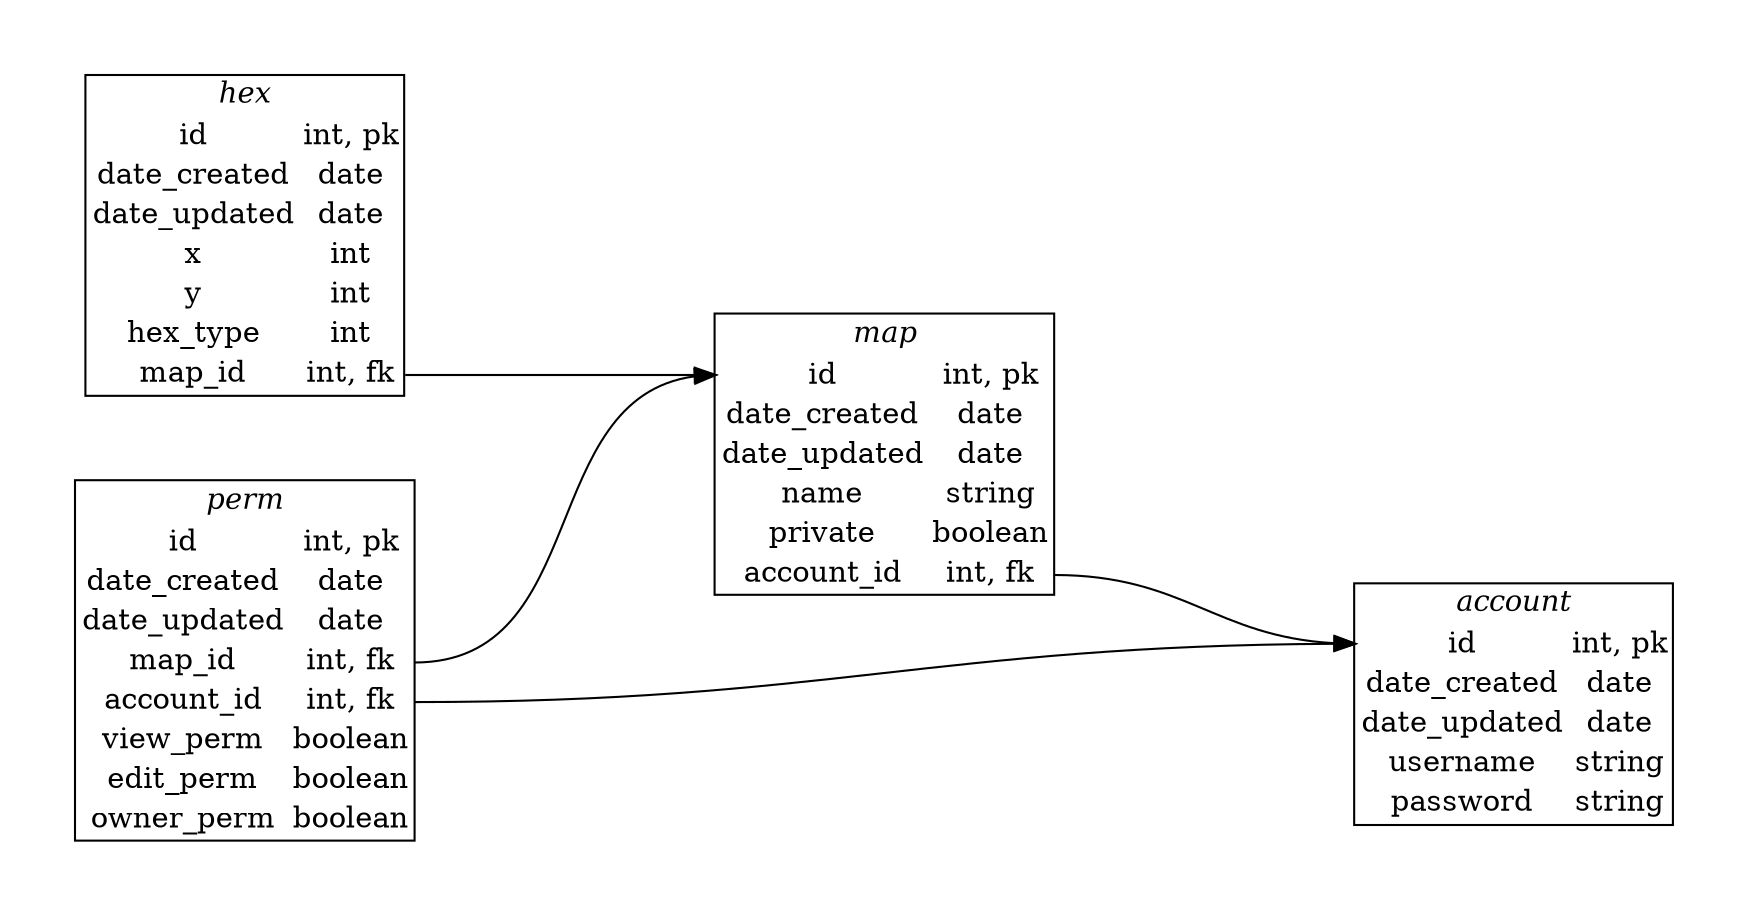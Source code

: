 digraph {
	graph [pad="0.5", nodesep="0.5", ranksep="2"];
	node [shape=plain]
	rankdir=LR;


	account [label=<
	<table border="1" cellborder="0" cellspacing="0">
		<tr><td colspan="2"><i>account</i></td></tr>
		<tr><td port="1">id</td><td>int, pk</td></tr>
		<tr><td>date_created</td><td>date</td></tr>
		<tr><td>date_updated</td><td>date</td></tr>
		<tr><td>username</td><td>string</td></tr>
		<tr><td>password</td><td>string</td></tr>
	</table>>];

	map [label=<
	<table border="1" cellborder="0" cellspacing="0">
		<tr><td colspan="2"><i>map</i></td></tr>
		<tr><td port="2">id</td><td>int, pk</td></tr>
		<tr><td>date_created</td><td>date</td></tr>
		<tr><td>date_updated</td><td>date</td></tr>
		<tr><td>name</td><td>string</td></tr>
		<tr><td>private</td><td>boolean</td></tr>
		<tr><td>account_id</td><td port="3">int, fk</td></tr>
	</table>>];

	hex [label=<
	<table border="1" cellborder="0" cellspacing="0">
		<tr><td colspan="2"><i>hex</i></td></tr>
		<tr><td>id</td><td>int, pk</td></tr>
		<tr><td>date_created</td><td>date</td></tr>
		<tr><td>date_updated</td><td>date</td></tr>
		<tr><td>x</td><td>int</td></tr>
		<tr><td>y</td><td>int</td></tr>
		<tr><td>hex_type</td><td>int</td></tr>
		<tr><td>map_id</td><td port="4">int, fk</td></tr>
	</table>>];

	perm [label=<
	<table border="1" cellborder="0" cellspacing="0">
		<tr><td colspan="2"><i>perm</i></td></tr>
		<tr><td>id</td><td>int, pk</td></tr>
		<tr><td>date_created</td><td>date</td></tr>
		<tr><td>date_updated</td><td>date</td></tr>
		<tr><td>map_id</td><td port="5">int, fk</td></tr>
		<tr><td>account_id</td><td port="6">int, fk</td></tr>
		<tr><td>view_perm</td><td>boolean</td></tr>
		<tr><td>edit_perm</td><td>boolean</td></tr>
		<tr><td>owner_perm</td><td>boolean</td></tr>
	</table>>];


	map:3 -> account:1;
	hex:4 -> map:2;
	perm:5 -> map:2
	perm:6 -> account:1
}
